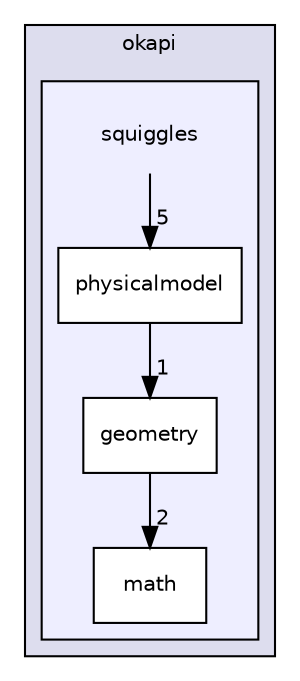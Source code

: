 digraph "include/okapi/squiggles" {
  compound=true
  node [ fontsize="10", fontname="Helvetica"];
  edge [ labelfontsize="10", labelfontname="Helvetica"];
  subgraph clusterdir_8c088865cf2101267382299fb6fe5fcc {
    graph [ bgcolor="#ddddee", pencolor="black", label="okapi" fontname="Helvetica", fontsize="10", URL="dir_8c088865cf2101267382299fb6fe5fcc.html"]
  subgraph clusterdir_71382998eff029e2a595ad1d87905b78 {
    graph [ bgcolor="#eeeeff", pencolor="black", label="" URL="dir_71382998eff029e2a595ad1d87905b78.html"];
    dir_71382998eff029e2a595ad1d87905b78 [shape=plaintext label="squiggles"];
  dir_b459e4bcae4d8b7c561cdeb1a2972802 [shape=box label="geometry" fillcolor="white" style="filled" URL="dir_b459e4bcae4d8b7c561cdeb1a2972802.html"];
  dir_618b705904d87e5959b5d3eadae1c1d4 [shape=box label="math" fillcolor="white" style="filled" URL="dir_618b705904d87e5959b5d3eadae1c1d4.html"];
  dir_21effa48aaf7449366aa5e779c044dbb [shape=box label="physicalmodel" fillcolor="white" style="filled" URL="dir_21effa48aaf7449366aa5e779c044dbb.html"];
  }
  }
  dir_21effa48aaf7449366aa5e779c044dbb->dir_b459e4bcae4d8b7c561cdeb1a2972802 [headlabel="1", labeldistance=1.5 headhref="dir_000044_000041.html"];
  dir_71382998eff029e2a595ad1d87905b78->dir_21effa48aaf7449366aa5e779c044dbb [headlabel="5", labeldistance=1.5 headhref="dir_000040_000044.html"];
  dir_b459e4bcae4d8b7c561cdeb1a2972802->dir_618b705904d87e5959b5d3eadae1c1d4 [headlabel="2", labeldistance=1.5 headhref="dir_000041_000043.html"];
}
